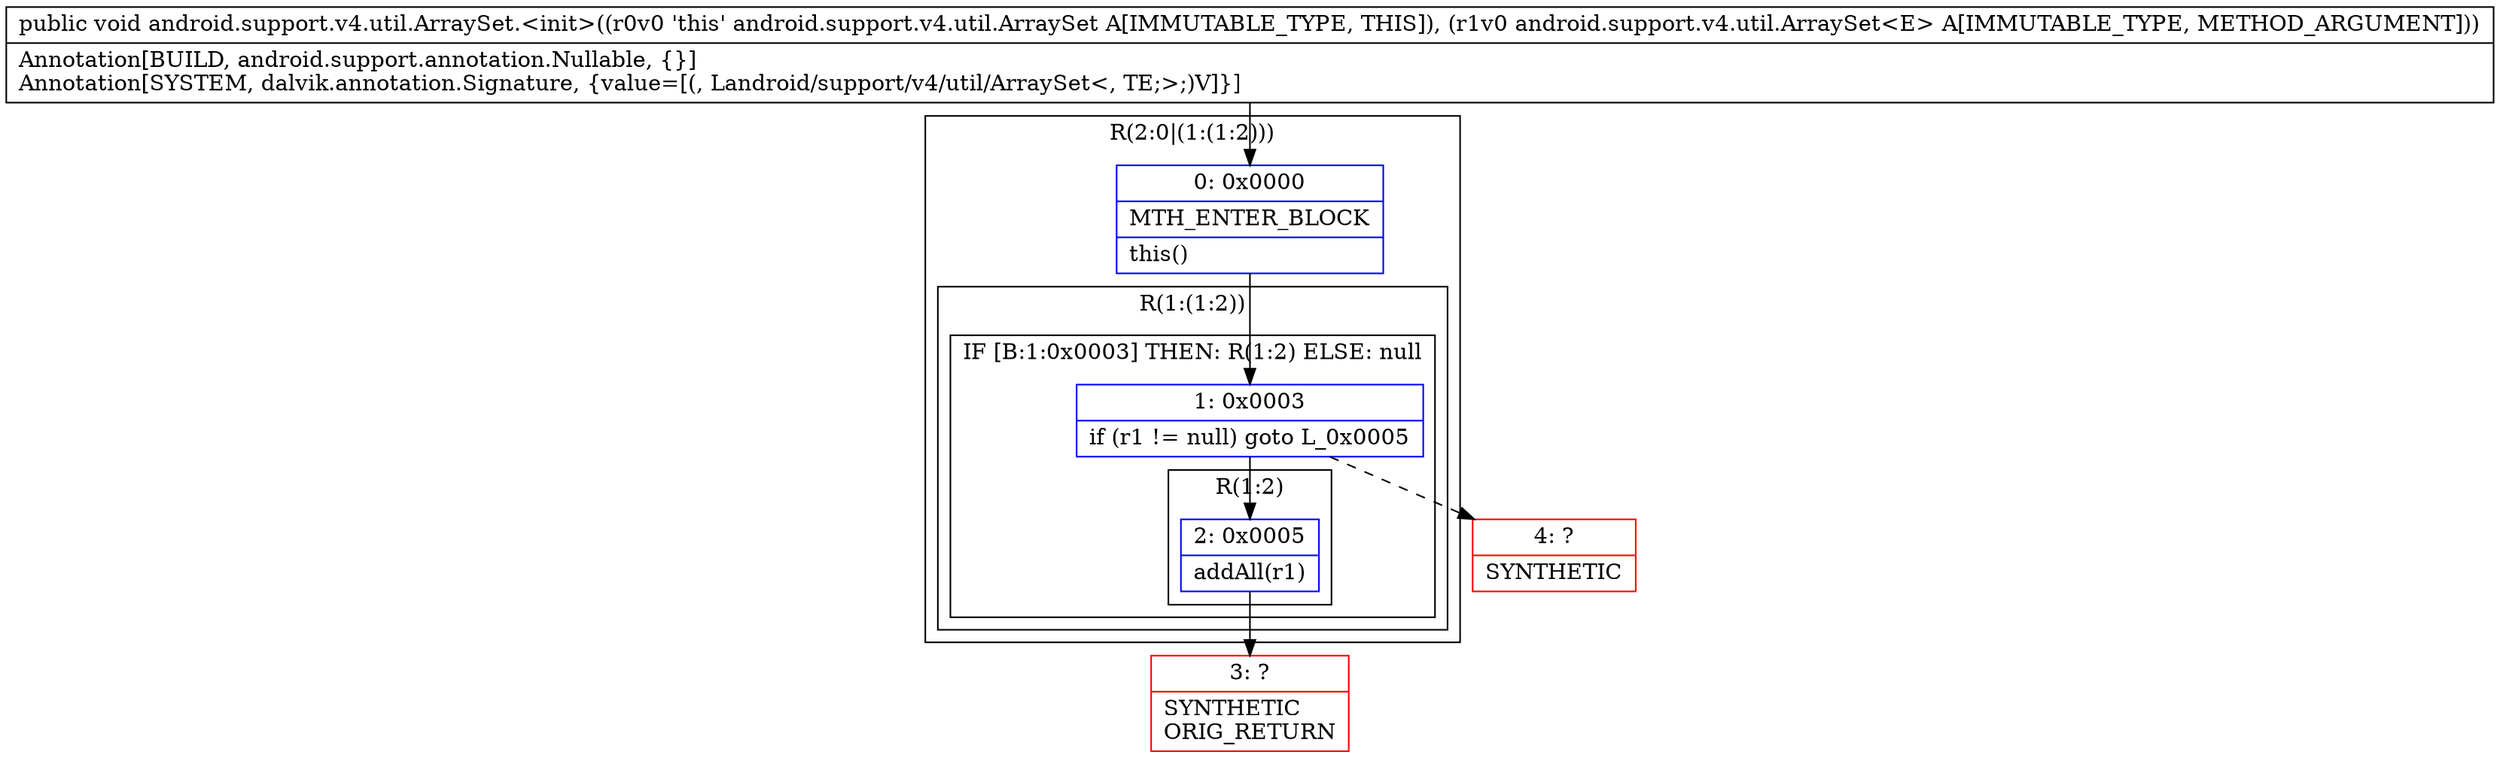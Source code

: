 digraph "CFG forandroid.support.v4.util.ArraySet.\<init\>(Landroid\/support\/v4\/util\/ArraySet;)V" {
subgraph cluster_Region_1930027771 {
label = "R(2:0|(1:(1:2)))";
node [shape=record,color=blue];
Node_0 [shape=record,label="{0\:\ 0x0000|MTH_ENTER_BLOCK\l|this()\l}"];
subgraph cluster_Region_1371104442 {
label = "R(1:(1:2))";
node [shape=record,color=blue];
subgraph cluster_IfRegion_1964564047 {
label = "IF [B:1:0x0003] THEN: R(1:2) ELSE: null";
node [shape=record,color=blue];
Node_1 [shape=record,label="{1\:\ 0x0003|if (r1 != null) goto L_0x0005\l}"];
subgraph cluster_Region_179042897 {
label = "R(1:2)";
node [shape=record,color=blue];
Node_2 [shape=record,label="{2\:\ 0x0005|addAll(r1)\l}"];
}
}
}
}
Node_3 [shape=record,color=red,label="{3\:\ ?|SYNTHETIC\lORIG_RETURN\l}"];
Node_4 [shape=record,color=red,label="{4\:\ ?|SYNTHETIC\l}"];
MethodNode[shape=record,label="{public void android.support.v4.util.ArraySet.\<init\>((r0v0 'this' android.support.v4.util.ArraySet A[IMMUTABLE_TYPE, THIS]), (r1v0 android.support.v4.util.ArraySet\<E\> A[IMMUTABLE_TYPE, METHOD_ARGUMENT]))  | Annotation[BUILD, android.support.annotation.Nullable, \{\}]\lAnnotation[SYSTEM, dalvik.annotation.Signature, \{value=[(, Landroid\/support\/v4\/util\/ArraySet\<, TE;\>;)V]\}]\l}"];
MethodNode -> Node_0;
Node_0 -> Node_1;
Node_1 -> Node_2;
Node_1 -> Node_4[style=dashed];
Node_2 -> Node_3;
}

